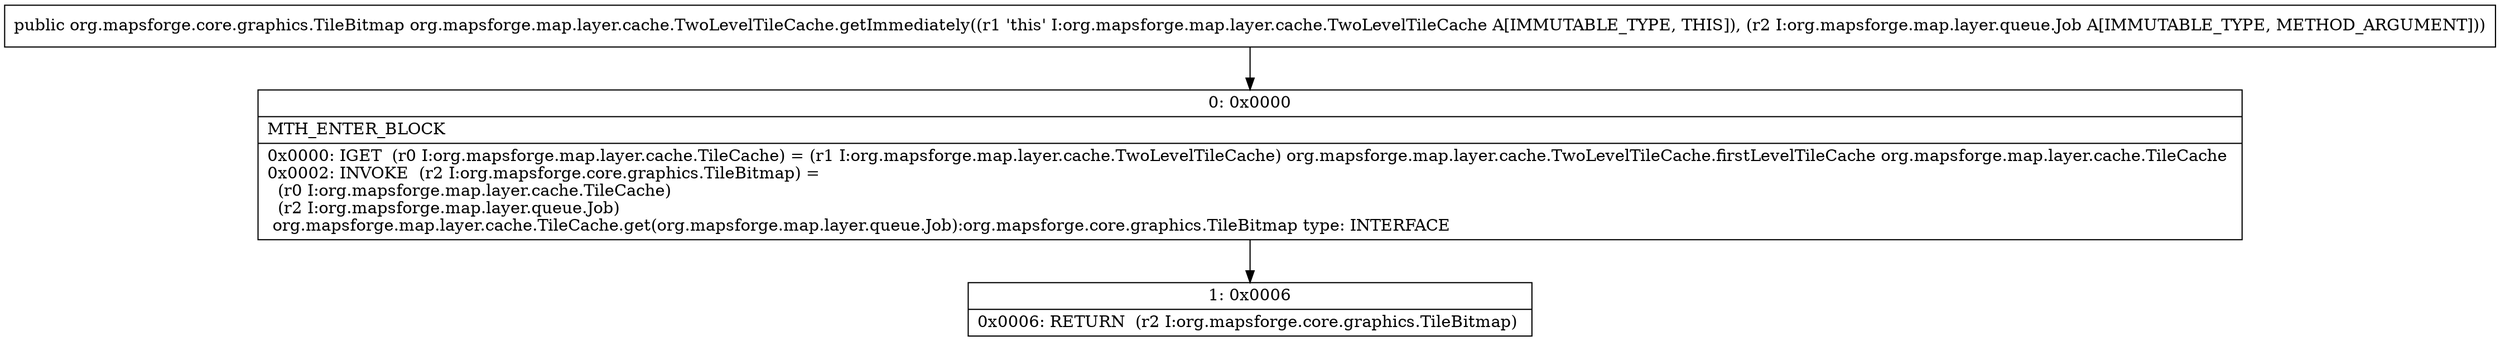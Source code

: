 digraph "CFG fororg.mapsforge.map.layer.cache.TwoLevelTileCache.getImmediately(Lorg\/mapsforge\/map\/layer\/queue\/Job;)Lorg\/mapsforge\/core\/graphics\/TileBitmap;" {
Node_0 [shape=record,label="{0\:\ 0x0000|MTH_ENTER_BLOCK\l|0x0000: IGET  (r0 I:org.mapsforge.map.layer.cache.TileCache) = (r1 I:org.mapsforge.map.layer.cache.TwoLevelTileCache) org.mapsforge.map.layer.cache.TwoLevelTileCache.firstLevelTileCache org.mapsforge.map.layer.cache.TileCache \l0x0002: INVOKE  (r2 I:org.mapsforge.core.graphics.TileBitmap) = \l  (r0 I:org.mapsforge.map.layer.cache.TileCache)\l  (r2 I:org.mapsforge.map.layer.queue.Job)\l org.mapsforge.map.layer.cache.TileCache.get(org.mapsforge.map.layer.queue.Job):org.mapsforge.core.graphics.TileBitmap type: INTERFACE \l}"];
Node_1 [shape=record,label="{1\:\ 0x0006|0x0006: RETURN  (r2 I:org.mapsforge.core.graphics.TileBitmap) \l}"];
MethodNode[shape=record,label="{public org.mapsforge.core.graphics.TileBitmap org.mapsforge.map.layer.cache.TwoLevelTileCache.getImmediately((r1 'this' I:org.mapsforge.map.layer.cache.TwoLevelTileCache A[IMMUTABLE_TYPE, THIS]), (r2 I:org.mapsforge.map.layer.queue.Job A[IMMUTABLE_TYPE, METHOD_ARGUMENT])) }"];
MethodNode -> Node_0;
Node_0 -> Node_1;
}

